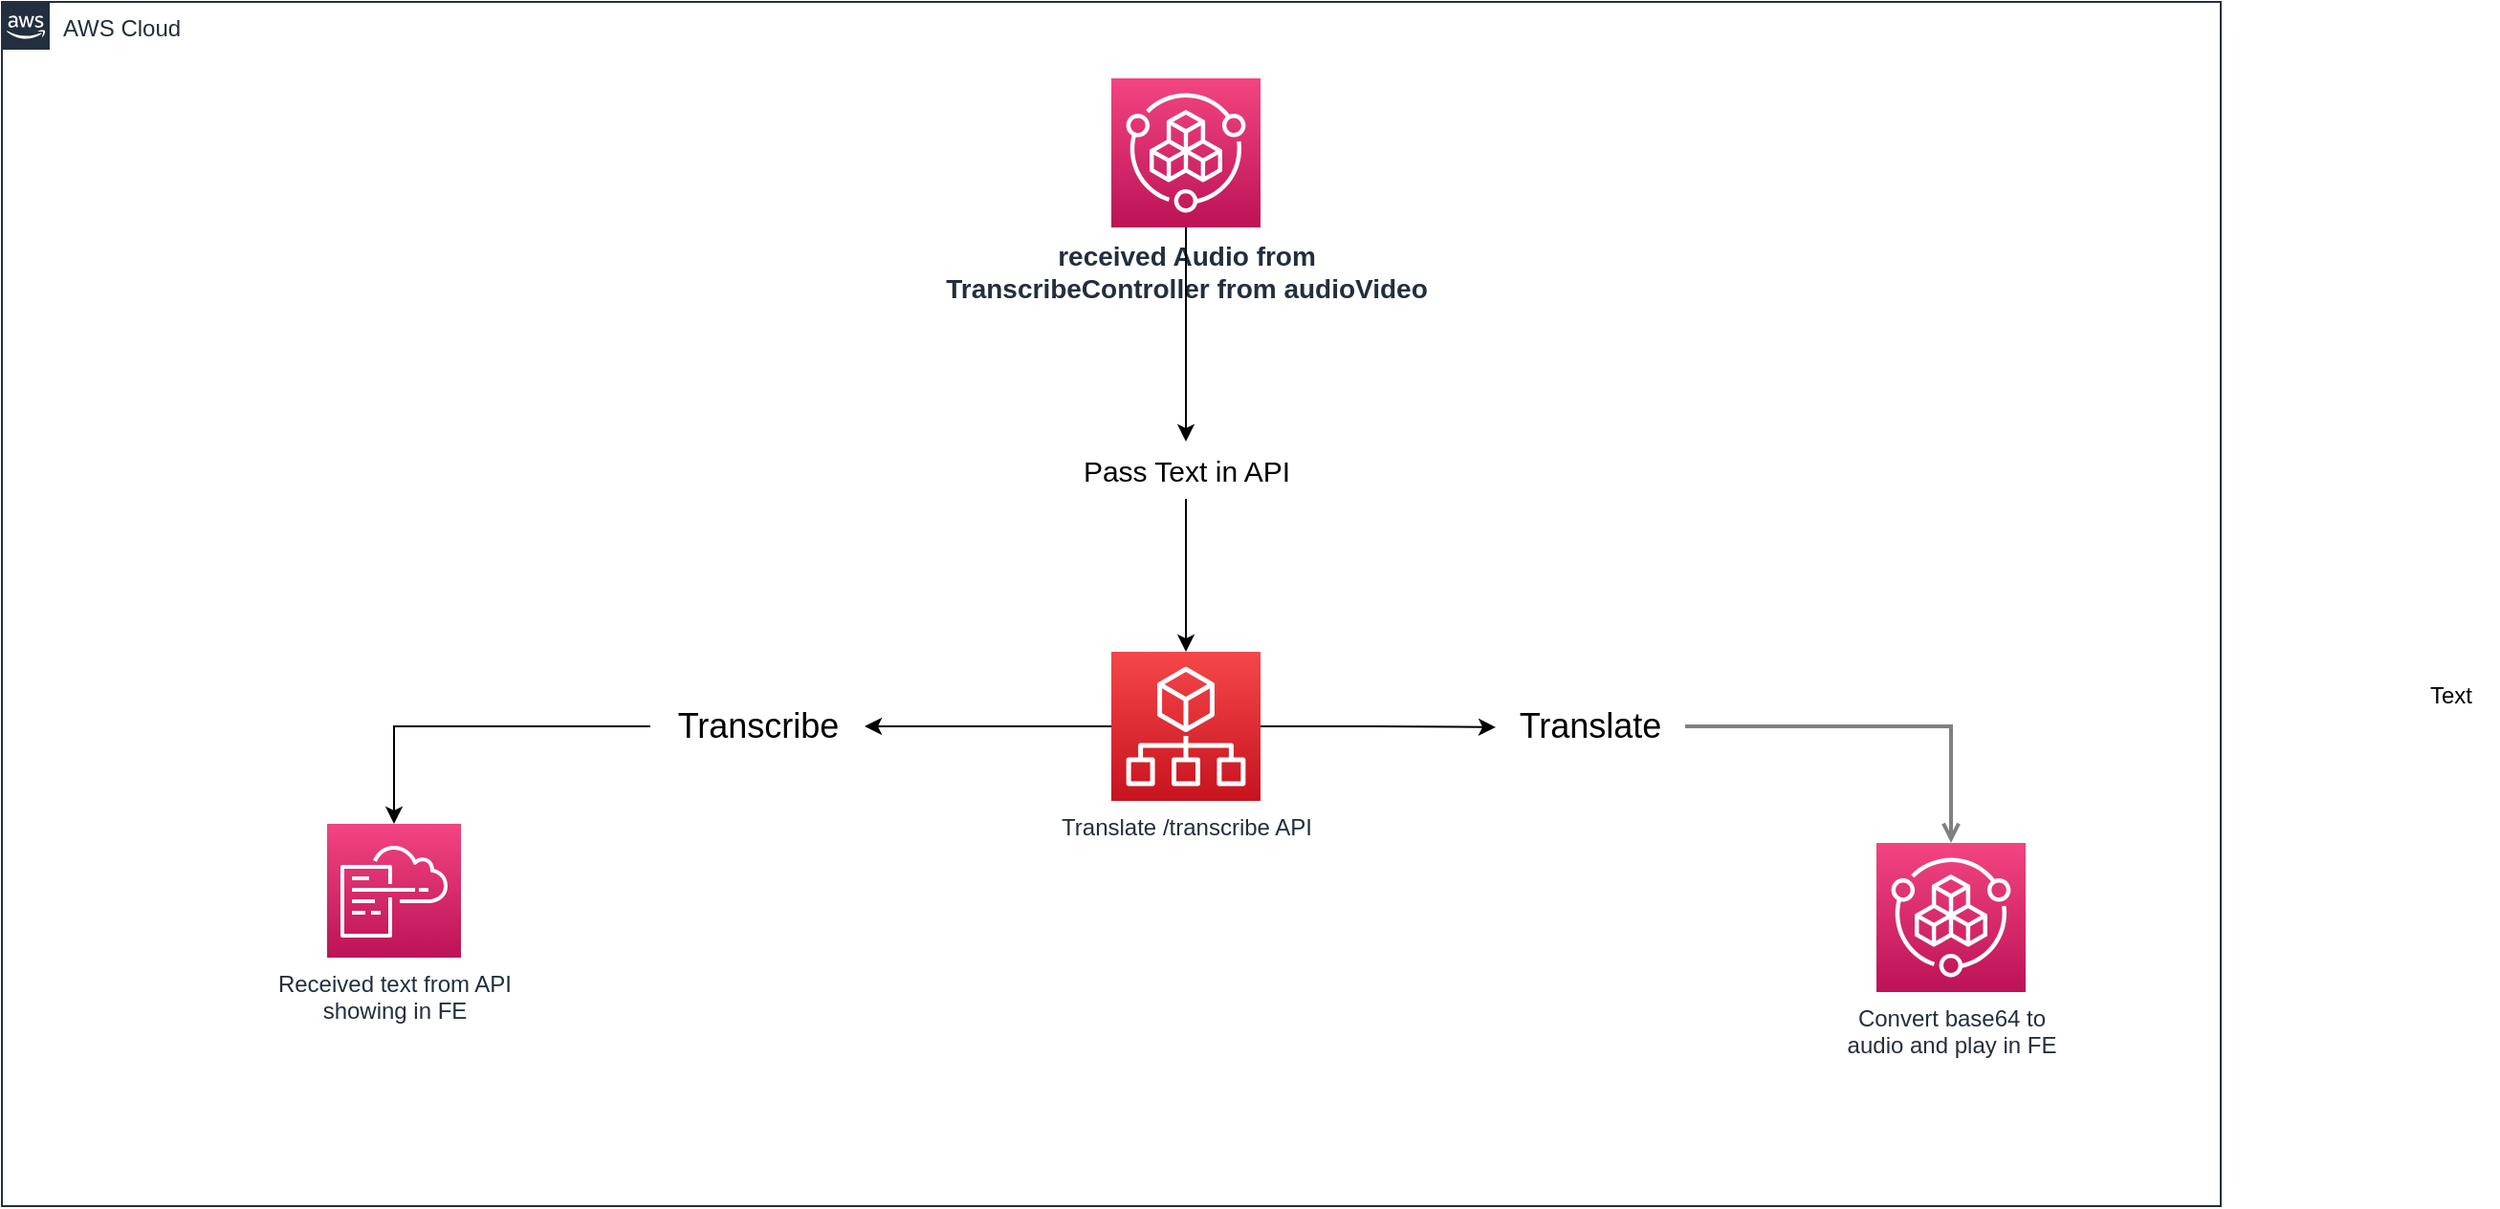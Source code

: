 <mxfile version="24.2.2" type="github">
  <diagram id="Ht1M8jgEwFfnCIfOTk4-" name="Page-1">
    <mxGraphModel dx="4669" dy="2567" grid="1" gridSize="10" guides="1" tooltips="1" connect="1" arrows="1" fold="1" page="1" pageScale="1" pageWidth="1169" pageHeight="827" math="0" shadow="0">
      <root>
        <mxCell id="0" />
        <mxCell id="1" parent="0" />
        <mxCell id="UEzPUAAOIrF-is8g5C7q-175" value="AWS Cloud" style="points=[[0,0],[0.25,0],[0.5,0],[0.75,0],[1,0],[1,0.25],[1,0.5],[1,0.75],[1,1],[0.75,1],[0.5,1],[0.25,1],[0,1],[0,0.75],[0,0.5],[0,0.25]];outlineConnect=0;gradientColor=none;html=1;whiteSpace=wrap;fontSize=12;fontStyle=0;shape=mxgraph.aws4.group;grIcon=mxgraph.aws4.group_aws_cloud_alt;strokeColor=#232F3E;fillColor=none;verticalAlign=top;align=left;spacingLeft=30;fontColor=#232F3E;dashed=0;labelBackgroundColor=#ffffff;container=1;pointerEvents=0;collapsible=0;recursiveResize=0;" parent="1" vertex="1">
          <mxGeometry x="-320" y="-760" width="1160" height="630" as="geometry" />
        </mxCell>
        <mxCell id="R6po1JSqciU4HGjQCoPE-6" style="edgeStyle=orthogonalEdgeStyle;rounded=0;orthogonalLoop=1;jettySize=auto;html=1;" edge="1" parent="UEzPUAAOIrF-is8g5C7q-175" source="R6po1JSqciU4HGjQCoPE-7" target="UEzPUAAOIrF-is8g5C7q-181">
          <mxGeometry relative="1" as="geometry" />
        </mxCell>
        <mxCell id="R6po1JSqciU4HGjQCoPE-1" value="Convert base64 to &lt;br&gt;audio and play in FE" style="outlineConnect=0;fontColor=#232F3E;gradientColor=#F34482;gradientDirection=north;fillColor=#BC1356;strokeColor=#ffffff;dashed=0;verticalLabelPosition=bottom;verticalAlign=top;align=center;html=1;fontSize=12;fontStyle=0;aspect=fixed;shape=mxgraph.aws4.resourceIcon;resIcon=mxgraph.aws4.service_catalog;labelBackgroundColor=#ffffff;" vertex="1" parent="UEzPUAAOIrF-is8g5C7q-175">
          <mxGeometry x="980" y="440" width="78" height="78" as="geometry" />
        </mxCell>
        <mxCell id="R6po1JSqciU4HGjQCoPE-2" value="" style="edgeStyle=orthogonalEdgeStyle;rounded=0;orthogonalLoop=1;jettySize=auto;html=1;startArrow=none;startFill=0;endArrow=open;endFill=0;strokeColor=#808080;strokeWidth=2;" edge="1" parent="UEzPUAAOIrF-is8g5C7q-175" source="R6po1JSqciU4HGjQCoPE-8" target="R6po1JSqciU4HGjQCoPE-1">
          <mxGeometry relative="1" as="geometry">
            <mxPoint x="228" y="-504" as="sourcePoint" />
            <mxPoint x="770" y="-484" as="targetPoint" />
          </mxGeometry>
        </mxCell>
        <mxCell id="UEzPUAAOIrF-is8g5C7q-181" value="Received text from API&lt;br&gt;showing in FE" style="outlineConnect=0;fontColor=#232F3E;gradientColor=#F34482;gradientDirection=north;fillColor=#BC1356;strokeColor=#ffffff;dashed=0;verticalLabelPosition=bottom;verticalAlign=top;align=center;html=1;fontSize=12;fontStyle=0;aspect=fixed;shape=mxgraph.aws4.resourceIcon;resIcon=mxgraph.aws4.cloudformation;labelBackgroundColor=#ffffff;" parent="UEzPUAAOIrF-is8g5C7q-175" vertex="1">
          <mxGeometry x="170" y="430" width="70" height="70" as="geometry" />
        </mxCell>
        <mxCell id="R6po1JSqciU4HGjQCoPE-16" style="edgeStyle=orthogonalEdgeStyle;rounded=0;orthogonalLoop=1;jettySize=auto;html=1;" edge="1" parent="UEzPUAAOIrF-is8g5C7q-175" source="R6po1JSqciU4HGjQCoPE-18" target="UEzPUAAOIrF-is8g5C7q-179">
          <mxGeometry relative="1" as="geometry" />
        </mxCell>
        <mxCell id="UEzPUAAOIrF-is8g5C7q-182" value="&lt;b&gt;&lt;font style=&quot;font-size: 14px;&quot;&gt;received Audio from &lt;br&gt;TranscribeController from audioVideo&lt;/font&gt;&lt;/b&gt;" style="outlineConnect=0;fontColor=#232F3E;gradientColor=#F34482;gradientDirection=north;fillColor=#BC1356;strokeColor=#ffffff;dashed=0;verticalLabelPosition=bottom;verticalAlign=top;align=center;html=1;fontSize=12;fontStyle=0;aspect=fixed;shape=mxgraph.aws4.resourceIcon;resIcon=mxgraph.aws4.service_catalog;labelBackgroundColor=#ffffff;" parent="UEzPUAAOIrF-is8g5C7q-175" vertex="1">
          <mxGeometry x="580" y="40" width="78" height="78" as="geometry" />
        </mxCell>
        <mxCell id="R6po1JSqciU4HGjQCoPE-8" value="&lt;font style=&quot;font-size: 18px;&quot;&gt;Translate&lt;/font&gt;" style="text;html=1;align=center;verticalAlign=middle;resizable=0;points=[];autosize=1;strokeColor=none;fillColor=none;" vertex="1" parent="UEzPUAAOIrF-is8g5C7q-175">
          <mxGeometry x="780" y="359" width="100" height="40" as="geometry" />
        </mxCell>
        <mxCell id="R6po1JSqciU4HGjQCoPE-10" value="" style="edgeStyle=orthogonalEdgeStyle;rounded=0;orthogonalLoop=1;jettySize=auto;html=1;" edge="1" parent="UEzPUAAOIrF-is8g5C7q-175" source="UEzPUAAOIrF-is8g5C7q-179" target="R6po1JSqciU4HGjQCoPE-7">
          <mxGeometry relative="1" as="geometry">
            <mxPoint x="570" y="286" as="sourcePoint" />
            <mxPoint x="245" y="-480" as="targetPoint" />
          </mxGeometry>
        </mxCell>
        <mxCell id="R6po1JSqciU4HGjQCoPE-7" value="Transcribe" style="text;html=1;align=center;verticalAlign=middle;resizable=0;points=[];autosize=1;strokeColor=none;fillColor=none;perimeterSpacing=1;fontSize=18;" vertex="1" parent="UEzPUAAOIrF-is8g5C7q-175">
          <mxGeometry x="340" y="359" width="110" height="40" as="geometry" />
        </mxCell>
        <mxCell id="UEzPUAAOIrF-is8g5C7q-179" value="Translate /transcribe API" style="outlineConnect=0;fontColor=#232F3E;gradientColor=#F54749;gradientDirection=north;fillColor=#C7131F;strokeColor=#ffffff;dashed=0;verticalLabelPosition=bottom;verticalAlign=top;align=center;html=1;fontSize=12;fontStyle=0;aspect=fixed;shape=mxgraph.aws4.resourceIcon;resIcon=mxgraph.aws4.organizations;labelBackgroundColor=#ffffff;" parent="UEzPUAAOIrF-is8g5C7q-175" vertex="1">
          <mxGeometry x="580" y="340" width="78" height="78" as="geometry" />
        </mxCell>
        <mxCell id="R6po1JSqciU4HGjQCoPE-17" style="edgeStyle=orthogonalEdgeStyle;rounded=0;orthogonalLoop=1;jettySize=auto;html=1;entryX=0.01;entryY=0.511;entryDx=0;entryDy=0;entryPerimeter=0;" edge="1" parent="UEzPUAAOIrF-is8g5C7q-175" source="UEzPUAAOIrF-is8g5C7q-179" target="R6po1JSqciU4HGjQCoPE-8">
          <mxGeometry relative="1" as="geometry" />
        </mxCell>
        <mxCell id="R6po1JSqciU4HGjQCoPE-19" value="" style="edgeStyle=orthogonalEdgeStyle;rounded=0;orthogonalLoop=1;jettySize=auto;html=1;" edge="1" parent="UEzPUAAOIrF-is8g5C7q-175" source="UEzPUAAOIrF-is8g5C7q-182" target="R6po1JSqciU4HGjQCoPE-18">
          <mxGeometry relative="1" as="geometry">
            <mxPoint x="299" y="-642" as="sourcePoint" />
            <mxPoint x="299" y="-420" as="targetPoint" />
          </mxGeometry>
        </mxCell>
        <mxCell id="R6po1JSqciU4HGjQCoPE-18" value="&lt;font style=&quot;font-size: 15px;&quot;&gt;Pass Text in API&lt;/font&gt;" style="text;html=1;align=center;verticalAlign=middle;resizable=0;points=[];autosize=1;strokeColor=none;fillColor=none;" vertex="1" parent="UEzPUAAOIrF-is8g5C7q-175">
          <mxGeometry x="554" y="230" width="130" height="30" as="geometry" />
        </mxCell>
        <mxCell id="R6po1JSqciU4HGjQCoPE-20" value="Text" style="text;html=1;align=center;verticalAlign=middle;resizable=0;points=[];autosize=1;strokeColor=none;fillColor=none;" vertex="1" parent="1">
          <mxGeometry x="935" y="-412" width="50" height="30" as="geometry" />
        </mxCell>
      </root>
    </mxGraphModel>
  </diagram>
</mxfile>
